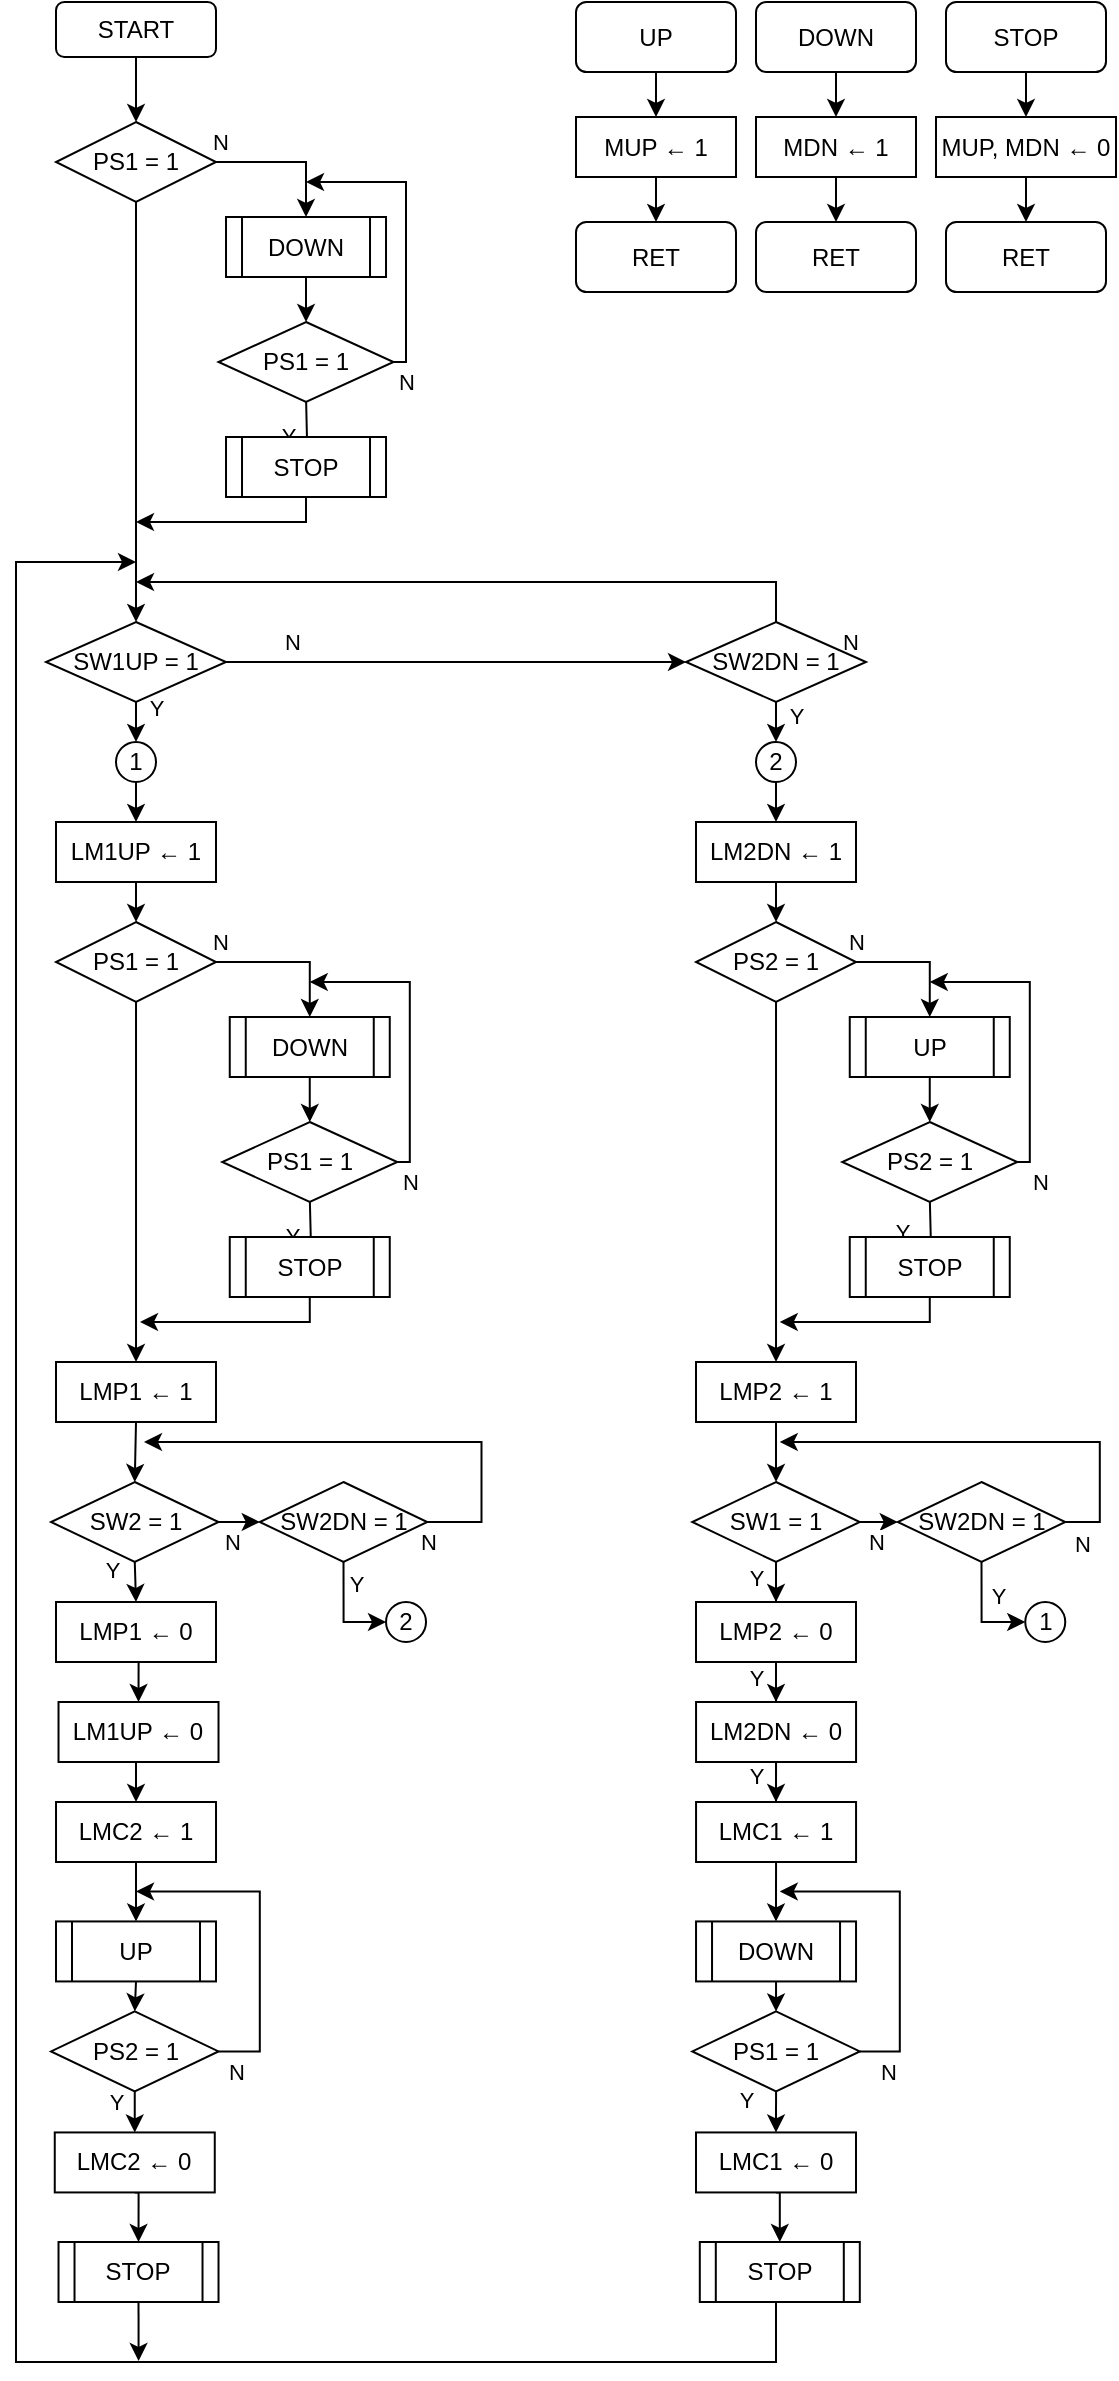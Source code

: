<mxfile version="13.1.5" type="device"><diagram id="C5RBs43oDa-KdzZeNtuy" name="Page-1"><mxGraphModel dx="708" dy="388" grid="1" gridSize="10" guides="1" tooltips="1" connect="1" arrows="1" fold="1" page="1" pageScale="1" pageWidth="827" pageHeight="1169" math="0" shadow="0"><root><mxCell id="WIyWlLk6GJQsqaUBKTNV-0"/><mxCell id="WIyWlLk6GJQsqaUBKTNV-1" parent="WIyWlLk6GJQsqaUBKTNV-0"/><mxCell id="BWvx7jkmww-jNbQ-SsD0-14" style="edgeStyle=orthogonalEdgeStyle;rounded=0;orthogonalLoop=1;jettySize=auto;html=1;exitX=0.5;exitY=1;exitDx=0;exitDy=0;entryX=0.5;entryY=0;entryDx=0;entryDy=0;" edge="1" parent="WIyWlLk6GJQsqaUBKTNV-1" source="OAaXH9meNrpQRbxLzGlv-0" target="BWvx7jkmww-jNbQ-SsD0-3"><mxGeometry relative="1" as="geometry"/></mxCell><mxCell id="OAaXH9meNrpQRbxLzGlv-0" value="START" style="rounded=1;whiteSpace=wrap;html=1;" parent="WIyWlLk6GJQsqaUBKTNV-1" vertex="1"><mxGeometry x="40" y="40" width="80" height="27.5" as="geometry"/></mxCell><mxCell id="OAaXH9meNrpQRbxLzGlv-15" style="edgeStyle=orthogonalEdgeStyle;rounded=0;orthogonalLoop=1;jettySize=auto;html=1;exitX=1;exitY=0.5;exitDx=0;exitDy=0;entryX=0.5;entryY=0;entryDx=0;entryDy=0;" parent="WIyWlLk6GJQsqaUBKTNV-1" source="OAaXH9meNrpQRbxLzGlv-10" target="OAaXH9meNrpQRbxLzGlv-13" edge="1"><mxGeometry relative="1" as="geometry"/></mxCell><mxCell id="OAaXH9meNrpQRbxLzGlv-16" value="N" style="edgeLabel;html=1;align=center;verticalAlign=middle;resizable=0;points=[];" parent="OAaXH9meNrpQRbxLzGlv-15" vertex="1" connectable="0"><mxGeometry x="-0.565" y="-17" relative="1" as="geometry"><mxPoint x="-14.17" y="-27" as="offset"/></mxGeometry></mxCell><mxCell id="BWvx7jkmww-jNbQ-SsD0-80" style="edgeStyle=orthogonalEdgeStyle;rounded=0;orthogonalLoop=1;jettySize=auto;html=1;exitX=0.5;exitY=1;exitDx=0;exitDy=0;" edge="1" parent="WIyWlLk6GJQsqaUBKTNV-1" source="OAaXH9meNrpQRbxLzGlv-10" target="OAaXH9meNrpQRbxLzGlv-55"><mxGeometry relative="1" as="geometry"/></mxCell><mxCell id="OAaXH9meNrpQRbxLzGlv-10" value="PS1 = 1" style="rhombus;whiteSpace=wrap;html=1;" parent="WIyWlLk6GJQsqaUBKTNV-1" vertex="1"><mxGeometry x="40.01" y="500" width="80" height="40" as="geometry"/></mxCell><mxCell id="OAaXH9meNrpQRbxLzGlv-18" style="edgeStyle=orthogonalEdgeStyle;rounded=0;orthogonalLoop=1;jettySize=auto;html=1;exitX=0.5;exitY=1;exitDx=0;exitDy=0;entryX=0.5;entryY=0;entryDx=0;entryDy=0;" parent="WIyWlLk6GJQsqaUBKTNV-1" source="OAaXH9meNrpQRbxLzGlv-13" target="OAaXH9meNrpQRbxLzGlv-17" edge="1"><mxGeometry relative="1" as="geometry"><mxPoint x="166.98" y="597.546" as="targetPoint"/></mxGeometry></mxCell><mxCell id="OAaXH9meNrpQRbxLzGlv-13" value="DOWN" style="shape=process;whiteSpace=wrap;html=1;backgroundOutline=1;" parent="WIyWlLk6GJQsqaUBKTNV-1" vertex="1"><mxGeometry x="126.88" y="547.5" width="80" height="30" as="geometry"/></mxCell><mxCell id="OAaXH9meNrpQRbxLzGlv-21" style="edgeStyle=orthogonalEdgeStyle;rounded=0;orthogonalLoop=1;jettySize=auto;html=1;exitX=0.5;exitY=1;exitDx=0;exitDy=0;" parent="WIyWlLk6GJQsqaUBKTNV-1" target="OAaXH9meNrpQRbxLzGlv-20" edge="1"><mxGeometry relative="1" as="geometry"><mxPoint x="166.88" y="637.5" as="sourcePoint"/></mxGeometry></mxCell><mxCell id="OAaXH9meNrpQRbxLzGlv-105" value="Y" style="edgeLabel;html=1;align=center;verticalAlign=middle;resizable=0;points=[];" parent="OAaXH9meNrpQRbxLzGlv-21" vertex="1" connectable="0"><mxGeometry x="0.676" y="-1" relative="1" as="geometry"><mxPoint x="-8.97" as="offset"/></mxGeometry></mxCell><mxCell id="OAaXH9meNrpQRbxLzGlv-59" style="edgeStyle=orthogonalEdgeStyle;rounded=0;orthogonalLoop=1;jettySize=auto;html=1;exitX=1;exitY=0.5;exitDx=0;exitDy=0;" parent="WIyWlLk6GJQsqaUBKTNV-1" source="OAaXH9meNrpQRbxLzGlv-17" edge="1"><mxGeometry relative="1" as="geometry"><mxPoint x="166.88" y="530" as="targetPoint"/><Array as="points"><mxPoint x="216.88" y="620"/><mxPoint x="216.88" y="530"/></Array></mxGeometry></mxCell><mxCell id="OAaXH9meNrpQRbxLzGlv-106" value="N" style="edgeLabel;html=1;align=center;verticalAlign=middle;resizable=0;points=[];" parent="OAaXH9meNrpQRbxLzGlv-59" vertex="1" connectable="0"><mxGeometry x="-0.691" y="1" relative="1" as="geometry"><mxPoint x="1" y="26.26" as="offset"/></mxGeometry></mxCell><mxCell id="OAaXH9meNrpQRbxLzGlv-17" value="PS1 = 1" style="rhombus;whiteSpace=wrap;html=1;" parent="WIyWlLk6GJQsqaUBKTNV-1" vertex="1"><mxGeometry x="123.13" y="600" width="87.5" height="40" as="geometry"/></mxCell><mxCell id="OAaXH9meNrpQRbxLzGlv-25" style="edgeStyle=orthogonalEdgeStyle;rounded=0;orthogonalLoop=1;jettySize=auto;html=1;exitX=0.5;exitY=1;exitDx=0;exitDy=0;" parent="WIyWlLk6GJQsqaUBKTNV-1" source="OAaXH9meNrpQRbxLzGlv-20" edge="1"><mxGeometry relative="1" as="geometry"><mxPoint x="82" y="700" as="targetPoint"/><Array as="points"><mxPoint x="166.88" y="700"/></Array></mxGeometry></mxCell><mxCell id="OAaXH9meNrpQRbxLzGlv-20" value="STOP" style="shape=process;whiteSpace=wrap;html=1;backgroundOutline=1;" parent="WIyWlLk6GJQsqaUBKTNV-1" vertex="1"><mxGeometry x="126.88" y="657.5" width="80" height="30" as="geometry"/></mxCell><mxCell id="OAaXH9meNrpQRbxLzGlv-28" style="edgeStyle=orthogonalEdgeStyle;rounded=0;orthogonalLoop=1;jettySize=auto;html=1;exitX=0.5;exitY=1;exitDx=0;exitDy=0;entryX=0.5;entryY=0;entryDx=0;entryDy=0;" parent="WIyWlLk6GJQsqaUBKTNV-1" source="OAaXH9meNrpQRbxLzGlv-22" target="OAaXH9meNrpQRbxLzGlv-27" edge="1"><mxGeometry relative="1" as="geometry"/></mxCell><mxCell id="OAaXH9meNrpQRbxLzGlv-22" value="UP" style="shape=process;whiteSpace=wrap;html=1;backgroundOutline=1;" parent="WIyWlLk6GJQsqaUBKTNV-1" vertex="1"><mxGeometry x="40" y="999.72" width="80" height="30" as="geometry"/></mxCell><mxCell id="OAaXH9meNrpQRbxLzGlv-29" style="edgeStyle=orthogonalEdgeStyle;rounded=0;orthogonalLoop=1;jettySize=auto;html=1;exitX=1;exitY=0.5;exitDx=0;exitDy=0;" parent="WIyWlLk6GJQsqaUBKTNV-1" source="OAaXH9meNrpQRbxLzGlv-27" edge="1"><mxGeometry relative="1" as="geometry"><mxPoint x="80" y="984.72" as="targetPoint"/><Array as="points"><mxPoint x="141.88" y="1064.72"/><mxPoint x="141.88" y="984.72"/></Array></mxGeometry></mxCell><mxCell id="OAaXH9meNrpQRbxLzGlv-114" value="N" style="edgeLabel;html=1;align=center;verticalAlign=middle;resizable=0;points=[];" parent="OAaXH9meNrpQRbxLzGlv-29" vertex="1" connectable="0"><mxGeometry x="-0.843" y="1" relative="1" as="geometry"><mxPoint x="-4.21" y="11.5" as="offset"/></mxGeometry></mxCell><mxCell id="OAaXH9meNrpQRbxLzGlv-63" style="edgeStyle=orthogonalEdgeStyle;rounded=0;orthogonalLoop=1;jettySize=auto;html=1;exitX=0.5;exitY=1;exitDx=0;exitDy=0;entryX=0.5;entryY=0;entryDx=0;entryDy=0;" parent="WIyWlLk6GJQsqaUBKTNV-1" source="OAaXH9meNrpQRbxLzGlv-27" target="OAaXH9meNrpQRbxLzGlv-62" edge="1"><mxGeometry relative="1" as="geometry"/></mxCell><mxCell id="OAaXH9meNrpQRbxLzGlv-113" value="Y" style="edgeLabel;html=1;align=center;verticalAlign=middle;resizable=0;points=[];" parent="OAaXH9meNrpQRbxLzGlv-63" vertex="1" connectable="0"><mxGeometry x="-0.522" relative="1" as="geometry"><mxPoint x="-10" as="offset"/></mxGeometry></mxCell><mxCell id="OAaXH9meNrpQRbxLzGlv-27" value="PS2 = 1" style="rhombus;whiteSpace=wrap;html=1;" parent="WIyWlLk6GJQsqaUBKTNV-1" vertex="1"><mxGeometry x="37.51" y="1044.72" width="83.75" height="40" as="geometry"/></mxCell><mxCell id="OAaXH9meNrpQRbxLzGlv-52" style="edgeStyle=orthogonalEdgeStyle;rounded=0;orthogonalLoop=1;jettySize=auto;html=1;exitX=0.5;exitY=1;exitDx=0;exitDy=0;entryX=0.5;entryY=0;entryDx=0;entryDy=0;" parent="WIyWlLk6GJQsqaUBKTNV-1" source="OAaXH9meNrpQRbxLzGlv-30" target="OAaXH9meNrpQRbxLzGlv-10" edge="1"><mxGeometry relative="1" as="geometry"/></mxCell><mxCell id="OAaXH9meNrpQRbxLzGlv-30" value="LM1UP ← 1" style="rounded=0;whiteSpace=wrap;html=1;" parent="WIyWlLk6GJQsqaUBKTNV-1" vertex="1"><mxGeometry x="40.0" y="450" width="80" height="30" as="geometry"/></mxCell><mxCell id="OAaXH9meNrpQRbxLzGlv-36" style="edgeStyle=orthogonalEdgeStyle;rounded=0;orthogonalLoop=1;jettySize=auto;html=1;exitX=0.5;exitY=1;exitDx=0;exitDy=0;entryX=0.5;entryY=0;entryDx=0;entryDy=0;" parent="WIyWlLk6GJQsqaUBKTNV-1" source="OAaXH9meNrpQRbxLzGlv-33" target="OAaXH9meNrpQRbxLzGlv-35" edge="1"><mxGeometry relative="1" as="geometry"/></mxCell><mxCell id="OAaXH9meNrpQRbxLzGlv-33" value="UP" style="rounded=1;whiteSpace=wrap;html=1;" parent="WIyWlLk6GJQsqaUBKTNV-1" vertex="1"><mxGeometry x="300" y="40" width="80" height="35" as="geometry"/></mxCell><mxCell id="OAaXH9meNrpQRbxLzGlv-34" value="RET" style="rounded=1;whiteSpace=wrap;html=1;" parent="WIyWlLk6GJQsqaUBKTNV-1" vertex="1"><mxGeometry x="300" y="150" width="80" height="35" as="geometry"/></mxCell><mxCell id="BWvx7jkmww-jNbQ-SsD0-0" style="edgeStyle=orthogonalEdgeStyle;rounded=0;orthogonalLoop=1;jettySize=auto;html=1;exitX=0.5;exitY=1;exitDx=0;exitDy=0;entryX=0.5;entryY=0;entryDx=0;entryDy=0;" edge="1" parent="WIyWlLk6GJQsqaUBKTNV-1" source="OAaXH9meNrpQRbxLzGlv-35" target="OAaXH9meNrpQRbxLzGlv-34"><mxGeometry relative="1" as="geometry"/></mxCell><mxCell id="OAaXH9meNrpQRbxLzGlv-35" value="MUP ← 1" style="rounded=0;whiteSpace=wrap;html=1;" parent="WIyWlLk6GJQsqaUBKTNV-1" vertex="1"><mxGeometry x="300" y="97.5" width="80" height="30" as="geometry"/></mxCell><mxCell id="OAaXH9meNrpQRbxLzGlv-38" style="edgeStyle=orthogonalEdgeStyle;rounded=0;orthogonalLoop=1;jettySize=auto;html=1;exitX=0.5;exitY=1;exitDx=0;exitDy=0;entryX=0.5;entryY=0;entryDx=0;entryDy=0;" parent="WIyWlLk6GJQsqaUBKTNV-1" source="OAaXH9meNrpQRbxLzGlv-39" target="OAaXH9meNrpQRbxLzGlv-42" edge="1"><mxGeometry relative="1" as="geometry"/></mxCell><mxCell id="OAaXH9meNrpQRbxLzGlv-39" value="DOWN" style="rounded=1;whiteSpace=wrap;html=1;" parent="WIyWlLk6GJQsqaUBKTNV-1" vertex="1"><mxGeometry x="390" y="40" width="80" height="35" as="geometry"/></mxCell><mxCell id="OAaXH9meNrpQRbxLzGlv-40" value="RET" style="rounded=1;whiteSpace=wrap;html=1;" parent="WIyWlLk6GJQsqaUBKTNV-1" vertex="1"><mxGeometry x="390" y="150" width="80" height="35" as="geometry"/></mxCell><mxCell id="OAaXH9meNrpQRbxLzGlv-41" style="edgeStyle=orthogonalEdgeStyle;rounded=0;orthogonalLoop=1;jettySize=auto;html=1;exitX=0.5;exitY=1;exitDx=0;exitDy=0;" parent="WIyWlLk6GJQsqaUBKTNV-1" source="OAaXH9meNrpQRbxLzGlv-42" target="OAaXH9meNrpQRbxLzGlv-40" edge="1"><mxGeometry relative="1" as="geometry"><mxPoint x="430.241" y="147.5" as="targetPoint"/></mxGeometry></mxCell><mxCell id="OAaXH9meNrpQRbxLzGlv-42" value="MDN ← 1" style="rounded=0;whiteSpace=wrap;html=1;" parent="WIyWlLk6GJQsqaUBKTNV-1" vertex="1"><mxGeometry x="390" y="97.5" width="80" height="30" as="geometry"/></mxCell><mxCell id="OAaXH9meNrpQRbxLzGlv-43" style="edgeStyle=orthogonalEdgeStyle;rounded=0;orthogonalLoop=1;jettySize=auto;html=1;exitX=0.5;exitY=1;exitDx=0;exitDy=0;entryX=0.5;entryY=0;entryDx=0;entryDy=0;" parent="WIyWlLk6GJQsqaUBKTNV-1" source="OAaXH9meNrpQRbxLzGlv-44" target="OAaXH9meNrpQRbxLzGlv-47" edge="1"><mxGeometry relative="1" as="geometry"/></mxCell><mxCell id="OAaXH9meNrpQRbxLzGlv-44" value="STOP" style="rounded=1;whiteSpace=wrap;html=1;" parent="WIyWlLk6GJQsqaUBKTNV-1" vertex="1"><mxGeometry x="485" y="40" width="80" height="35" as="geometry"/></mxCell><mxCell id="OAaXH9meNrpQRbxLzGlv-45" value="RET" style="rounded=1;whiteSpace=wrap;html=1;" parent="WIyWlLk6GJQsqaUBKTNV-1" vertex="1"><mxGeometry x="485" y="150" width="80" height="35" as="geometry"/></mxCell><mxCell id="OAaXH9meNrpQRbxLzGlv-46" style="edgeStyle=orthogonalEdgeStyle;rounded=0;orthogonalLoop=1;jettySize=auto;html=1;exitX=0.5;exitY=1;exitDx=0;exitDy=0;" parent="WIyWlLk6GJQsqaUBKTNV-1" source="OAaXH9meNrpQRbxLzGlv-47" target="OAaXH9meNrpQRbxLzGlv-45" edge="1"><mxGeometry relative="1" as="geometry"><mxPoint x="525.241" y="147.5" as="targetPoint"/></mxGeometry></mxCell><mxCell id="OAaXH9meNrpQRbxLzGlv-47" value="MUP, MDN ← 0" style="rounded=0;whiteSpace=wrap;html=1;" parent="WIyWlLk6GJQsqaUBKTNV-1" vertex="1"><mxGeometry x="480" y="97.5" width="90" height="30" as="geometry"/></mxCell><mxCell id="OAaXH9meNrpQRbxLzGlv-97" style="edgeStyle=orthogonalEdgeStyle;rounded=0;orthogonalLoop=1;jettySize=auto;html=1;exitX=1;exitY=0.5;exitDx=0;exitDy=0;entryX=0;entryY=0.5;entryDx=0;entryDy=0;" parent="WIyWlLk6GJQsqaUBKTNV-1" source="OAaXH9meNrpQRbxLzGlv-51" target="OAaXH9meNrpQRbxLzGlv-87" edge="1"><mxGeometry relative="1" as="geometry"/></mxCell><mxCell id="OAaXH9meNrpQRbxLzGlv-108" value="N" style="edgeLabel;html=1;align=center;verticalAlign=middle;resizable=0;points=[];" parent="OAaXH9meNrpQRbxLzGlv-97" vertex="1" connectable="0"><mxGeometry x="-0.426" y="1" relative="1" as="geometry"><mxPoint x="-33.57" y="-9" as="offset"/></mxGeometry></mxCell><mxCell id="BWvx7jkmww-jNbQ-SsD0-45" style="edgeStyle=orthogonalEdgeStyle;rounded=0;orthogonalLoop=1;jettySize=auto;html=1;exitX=0.5;exitY=1;exitDx=0;exitDy=0;entryX=0.5;entryY=0;entryDx=0;entryDy=0;" edge="1" parent="WIyWlLk6GJQsqaUBKTNV-1" source="OAaXH9meNrpQRbxLzGlv-51" target="BWvx7jkmww-jNbQ-SsD0-42"><mxGeometry relative="1" as="geometry"/></mxCell><mxCell id="BWvx7jkmww-jNbQ-SsD0-57" value="Y" style="edgeLabel;html=1;align=center;verticalAlign=middle;resizable=0;points=[];" vertex="1" connectable="0" parent="BWvx7jkmww-jNbQ-SsD0-45"><mxGeometry x="-0.705" y="-1" relative="1" as="geometry"><mxPoint x="11" as="offset"/></mxGeometry></mxCell><mxCell id="OAaXH9meNrpQRbxLzGlv-51" value="SW1UP = 1" style="rhombus;whiteSpace=wrap;html=1;" parent="WIyWlLk6GJQsqaUBKTNV-1" vertex="1"><mxGeometry x="35" y="350" width="90" height="40" as="geometry"/></mxCell><mxCell id="BWvx7jkmww-jNbQ-SsD0-26" style="edgeStyle=orthogonalEdgeStyle;rounded=0;orthogonalLoop=1;jettySize=auto;html=1;exitX=0.5;exitY=1;exitDx=0;exitDy=0;entryX=0.5;entryY=0;entryDx=0;entryDy=0;" edge="1" parent="WIyWlLk6GJQsqaUBKTNV-1" source="OAaXH9meNrpQRbxLzGlv-55" target="BWvx7jkmww-jNbQ-SsD0-15"><mxGeometry relative="1" as="geometry"/></mxCell><mxCell id="OAaXH9meNrpQRbxLzGlv-55" value="LMP1 ← 1" style="rounded=0;whiteSpace=wrap;html=1;" parent="WIyWlLk6GJQsqaUBKTNV-1" vertex="1"><mxGeometry x="40.0" y="720" width="80" height="30" as="geometry"/></mxCell><mxCell id="BWvx7jkmww-jNbQ-SsD0-74" style="edgeStyle=orthogonalEdgeStyle;rounded=0;orthogonalLoop=1;jettySize=auto;html=1;exitX=0.5;exitY=1;exitDx=0;exitDy=0;entryX=0.5;entryY=0;entryDx=0;entryDy=0;" edge="1" parent="WIyWlLk6GJQsqaUBKTNV-1" source="OAaXH9meNrpQRbxLzGlv-62" target="OAaXH9meNrpQRbxLzGlv-66"><mxGeometry relative="1" as="geometry"/></mxCell><mxCell id="OAaXH9meNrpQRbxLzGlv-62" value="LMC2 ← 0" style="rounded=0;whiteSpace=wrap;html=1;" parent="WIyWlLk6GJQsqaUBKTNV-1" vertex="1"><mxGeometry x="39.38" y="1105.22" width="80" height="30" as="geometry"/></mxCell><mxCell id="BWvx7jkmww-jNbQ-SsD0-58" style="edgeStyle=orthogonalEdgeStyle;rounded=0;orthogonalLoop=1;jettySize=auto;html=1;exitX=0.5;exitY=1;exitDx=0;exitDy=0;" edge="1" parent="WIyWlLk6GJQsqaUBKTNV-1" source="OAaXH9meNrpQRbxLzGlv-66"><mxGeometry relative="1" as="geometry"><mxPoint x="81.297" y="1219.5" as="targetPoint"/></mxGeometry></mxCell><mxCell id="OAaXH9meNrpQRbxLzGlv-66" value="STOP" style="shape=process;whiteSpace=wrap;html=1;backgroundOutline=1;" parent="WIyWlLk6GJQsqaUBKTNV-1" vertex="1"><mxGeometry x="41.26" y="1160" width="80" height="30" as="geometry"/></mxCell><mxCell id="OAaXH9meNrpQRbxLzGlv-69" style="edgeStyle=orthogonalEdgeStyle;rounded=0;orthogonalLoop=1;jettySize=auto;html=1;exitX=1;exitY=0.5;exitDx=0;exitDy=0;entryX=0.5;entryY=0;entryDx=0;entryDy=0;" parent="WIyWlLk6GJQsqaUBKTNV-1" source="OAaXH9meNrpQRbxLzGlv-72" target="OAaXH9meNrpQRbxLzGlv-74" edge="1"><mxGeometry relative="1" as="geometry"/></mxCell><mxCell id="OAaXH9meNrpQRbxLzGlv-70" value="N" style="edgeLabel;html=1;align=center;verticalAlign=middle;resizable=0;points=[];" parent="OAaXH9meNrpQRbxLzGlv-69" vertex="1" connectable="0"><mxGeometry x="-0.565" y="-17" relative="1" as="geometry"><mxPoint x="-14.17" y="-27" as="offset"/></mxGeometry></mxCell><mxCell id="BWvx7jkmww-jNbQ-SsD0-79" style="edgeStyle=orthogonalEdgeStyle;rounded=0;orthogonalLoop=1;jettySize=auto;html=1;exitX=0.5;exitY=1;exitDx=0;exitDy=0;" edge="1" parent="WIyWlLk6GJQsqaUBKTNV-1" source="OAaXH9meNrpQRbxLzGlv-72" target="OAaXH9meNrpQRbxLzGlv-91"><mxGeometry relative="1" as="geometry"/></mxCell><mxCell id="OAaXH9meNrpQRbxLzGlv-72" value="PS2 = 1" style="rhombus;whiteSpace=wrap;html=1;" parent="WIyWlLk6GJQsqaUBKTNV-1" vertex="1"><mxGeometry x="360.01" y="500" width="80" height="40" as="geometry"/></mxCell><mxCell id="OAaXH9meNrpQRbxLzGlv-73" style="edgeStyle=orthogonalEdgeStyle;rounded=0;orthogonalLoop=1;jettySize=auto;html=1;exitX=0.5;exitY=1;exitDx=0;exitDy=0;entryX=0.5;entryY=0;entryDx=0;entryDy=0;" parent="WIyWlLk6GJQsqaUBKTNV-1" source="OAaXH9meNrpQRbxLzGlv-74" target="OAaXH9meNrpQRbxLzGlv-77" edge="1"><mxGeometry relative="1" as="geometry"><mxPoint x="476.98" y="597.546" as="targetPoint"/></mxGeometry></mxCell><mxCell id="OAaXH9meNrpQRbxLzGlv-74" value="UP" style="shape=process;whiteSpace=wrap;html=1;backgroundOutline=1;" parent="WIyWlLk6GJQsqaUBKTNV-1" vertex="1"><mxGeometry x="436.88" y="547.5" width="80" height="30" as="geometry"/></mxCell><mxCell id="OAaXH9meNrpQRbxLzGlv-75" style="edgeStyle=orthogonalEdgeStyle;rounded=0;orthogonalLoop=1;jettySize=auto;html=1;exitX=0.5;exitY=1;exitDx=0;exitDy=0;" parent="WIyWlLk6GJQsqaUBKTNV-1" target="OAaXH9meNrpQRbxLzGlv-79" edge="1"><mxGeometry relative="1" as="geometry"><mxPoint x="476.88" y="637.5" as="sourcePoint"/></mxGeometry></mxCell><mxCell id="OAaXH9meNrpQRbxLzGlv-111" value="Y" style="edgeLabel;html=1;align=center;verticalAlign=middle;resizable=0;points=[];" parent="OAaXH9meNrpQRbxLzGlv-75" vertex="1" connectable="0"><mxGeometry x="0.561" relative="1" as="geometry"><mxPoint x="-15" as="offset"/></mxGeometry></mxCell><mxCell id="OAaXH9meNrpQRbxLzGlv-76" style="edgeStyle=orthogonalEdgeStyle;rounded=0;orthogonalLoop=1;jettySize=auto;html=1;exitX=1;exitY=0.5;exitDx=0;exitDy=0;" parent="WIyWlLk6GJQsqaUBKTNV-1" source="OAaXH9meNrpQRbxLzGlv-77" edge="1"><mxGeometry relative="1" as="geometry"><mxPoint x="476.88" y="530" as="targetPoint"/><Array as="points"><mxPoint x="526.88" y="620"/><mxPoint x="526.88" y="530"/></Array></mxGeometry></mxCell><mxCell id="OAaXH9meNrpQRbxLzGlv-112" value="N" style="edgeLabel;html=1;align=center;verticalAlign=middle;resizable=0;points=[];" parent="OAaXH9meNrpQRbxLzGlv-76" vertex="1" connectable="0"><mxGeometry x="-0.805" y="-1" relative="1" as="geometry"><mxPoint x="4" y="17.92" as="offset"/></mxGeometry></mxCell><mxCell id="OAaXH9meNrpQRbxLzGlv-77" value="PS2 = 1" style="rhombus;whiteSpace=wrap;html=1;" parent="WIyWlLk6GJQsqaUBKTNV-1" vertex="1"><mxGeometry x="433.13" y="600" width="87.5" height="40" as="geometry"/></mxCell><mxCell id="OAaXH9meNrpQRbxLzGlv-78" style="edgeStyle=orthogonalEdgeStyle;rounded=0;orthogonalLoop=1;jettySize=auto;html=1;exitX=0.5;exitY=1;exitDx=0;exitDy=0;" parent="WIyWlLk6GJQsqaUBKTNV-1" source="OAaXH9meNrpQRbxLzGlv-79" edge="1"><mxGeometry relative="1" as="geometry"><mxPoint x="401.88" y="700" as="targetPoint"/><Array as="points"><mxPoint x="476.88" y="700"/></Array></mxGeometry></mxCell><mxCell id="OAaXH9meNrpQRbxLzGlv-79" value="STOP" style="shape=process;whiteSpace=wrap;html=1;backgroundOutline=1;" parent="WIyWlLk6GJQsqaUBKTNV-1" vertex="1"><mxGeometry x="436.88" y="657.5" width="80" height="30" as="geometry"/></mxCell><mxCell id="OAaXH9meNrpQRbxLzGlv-80" style="edgeStyle=orthogonalEdgeStyle;rounded=0;orthogonalLoop=1;jettySize=auto;html=1;exitX=0.5;exitY=1;exitDx=0;exitDy=0;entryX=0.5;entryY=0;entryDx=0;entryDy=0;" parent="WIyWlLk6GJQsqaUBKTNV-1" source="OAaXH9meNrpQRbxLzGlv-81" target="OAaXH9meNrpQRbxLzGlv-84" edge="1"><mxGeometry relative="1" as="geometry"/></mxCell><mxCell id="OAaXH9meNrpQRbxLzGlv-81" value="DOWN" style="shape=process;whiteSpace=wrap;html=1;backgroundOutline=1;" parent="WIyWlLk6GJQsqaUBKTNV-1" vertex="1"><mxGeometry x="360.02" y="999.72" width="80" height="30" as="geometry"/></mxCell><mxCell id="OAaXH9meNrpQRbxLzGlv-82" style="edgeStyle=orthogonalEdgeStyle;rounded=0;orthogonalLoop=1;jettySize=auto;html=1;exitX=1;exitY=0.5;exitDx=0;exitDy=0;" parent="WIyWlLk6GJQsqaUBKTNV-1" source="OAaXH9meNrpQRbxLzGlv-84" edge="1"><mxGeometry relative="1" as="geometry"><mxPoint x="401.88" y="984.72" as="targetPoint"/><Array as="points"><mxPoint x="461.88" y="1064.72"/><mxPoint x="461.88" y="984.72"/></Array></mxGeometry></mxCell><mxCell id="OAaXH9meNrpQRbxLzGlv-116" value="N" style="edgeLabel;html=1;align=center;verticalAlign=middle;resizable=0;points=[];" parent="OAaXH9meNrpQRbxLzGlv-82" vertex="1" connectable="0"><mxGeometry x="-0.788" relative="1" as="geometry"><mxPoint x="-3.55" y="10.5" as="offset"/></mxGeometry></mxCell><mxCell id="OAaXH9meNrpQRbxLzGlv-83" style="edgeStyle=orthogonalEdgeStyle;rounded=0;orthogonalLoop=1;jettySize=auto;html=1;exitX=0.5;exitY=1;exitDx=0;exitDy=0;entryX=0.5;entryY=0;entryDx=0;entryDy=0;" parent="WIyWlLk6GJQsqaUBKTNV-1" source="OAaXH9meNrpQRbxLzGlv-84" target="OAaXH9meNrpQRbxLzGlv-93" edge="1"><mxGeometry relative="1" as="geometry"/></mxCell><mxCell id="OAaXH9meNrpQRbxLzGlv-115" value="Y" style="edgeLabel;html=1;align=center;verticalAlign=middle;resizable=0;points=[];" parent="OAaXH9meNrpQRbxLzGlv-83" vertex="1" connectable="0"><mxGeometry x="-0.561" y="-1" relative="1" as="geometry"><mxPoint x="-14" as="offset"/></mxGeometry></mxCell><mxCell id="OAaXH9meNrpQRbxLzGlv-84" value="PS1 = 1" style="rhombus;whiteSpace=wrap;html=1;" parent="WIyWlLk6GJQsqaUBKTNV-1" vertex="1"><mxGeometry x="358.15" y="1044.72" width="83.75" height="40" as="geometry"/></mxCell><mxCell id="OAaXH9meNrpQRbxLzGlv-85" style="edgeStyle=orthogonalEdgeStyle;rounded=0;orthogonalLoop=1;jettySize=auto;html=1;exitX=0.5;exitY=1;exitDx=0;exitDy=0;entryX=0.5;entryY=0;entryDx=0;entryDy=0;" parent="WIyWlLk6GJQsqaUBKTNV-1" source="OAaXH9meNrpQRbxLzGlv-86" target="OAaXH9meNrpQRbxLzGlv-72" edge="1"><mxGeometry relative="1" as="geometry"/></mxCell><mxCell id="OAaXH9meNrpQRbxLzGlv-86" value="LM2DN ← 1" style="rounded=0;whiteSpace=wrap;html=1;" parent="WIyWlLk6GJQsqaUBKTNV-1" vertex="1"><mxGeometry x="360" y="450" width="80" height="30" as="geometry"/></mxCell><mxCell id="OAaXH9meNrpQRbxLzGlv-98" style="edgeStyle=orthogonalEdgeStyle;rounded=0;orthogonalLoop=1;jettySize=auto;html=1;exitX=1;exitY=0.5;exitDx=0;exitDy=0;" parent="WIyWlLk6GJQsqaUBKTNV-1" source="OAaXH9meNrpQRbxLzGlv-87" edge="1"><mxGeometry relative="1" as="geometry"><mxPoint x="80" y="330" as="targetPoint"/><Array as="points"><mxPoint x="400" y="370"/><mxPoint x="400" y="330"/></Array></mxGeometry></mxCell><mxCell id="OAaXH9meNrpQRbxLzGlv-110" value="N" style="edgeLabel;html=1;align=center;verticalAlign=middle;resizable=0;points=[];" parent="OAaXH9meNrpQRbxLzGlv-98" vertex="1" connectable="0"><mxGeometry x="-0.957" relative="1" as="geometry"><mxPoint y="-10" as="offset"/></mxGeometry></mxCell><mxCell id="BWvx7jkmww-jNbQ-SsD0-49" style="edgeStyle=orthogonalEdgeStyle;rounded=0;orthogonalLoop=1;jettySize=auto;html=1;exitX=0.5;exitY=1;exitDx=0;exitDy=0;entryX=0.5;entryY=0;entryDx=0;entryDy=0;" edge="1" parent="WIyWlLk6GJQsqaUBKTNV-1" source="OAaXH9meNrpQRbxLzGlv-87" target="BWvx7jkmww-jNbQ-SsD0-48"><mxGeometry relative="1" as="geometry"/></mxCell><mxCell id="BWvx7jkmww-jNbQ-SsD0-56" value="Y" style="edgeLabel;html=1;align=center;verticalAlign=middle;resizable=0;points=[];" vertex="1" connectable="0" parent="BWvx7jkmww-jNbQ-SsD0-49"><mxGeometry x="-0.371" relative="1" as="geometry"><mxPoint x="9.99" as="offset"/></mxGeometry></mxCell><mxCell id="OAaXH9meNrpQRbxLzGlv-87" value="SW2DN = 1" style="rhombus;whiteSpace=wrap;html=1;" parent="WIyWlLk6GJQsqaUBKTNV-1" vertex="1"><mxGeometry x="355.01" y="350" width="90" height="40" as="geometry"/></mxCell><mxCell id="BWvx7jkmww-jNbQ-SsD0-37" style="edgeStyle=orthogonalEdgeStyle;rounded=0;orthogonalLoop=1;jettySize=auto;html=1;exitX=0.5;exitY=1;exitDx=0;exitDy=0;entryX=0.5;entryY=0;entryDx=0;entryDy=0;" edge="1" parent="WIyWlLk6GJQsqaUBKTNV-1" source="OAaXH9meNrpQRbxLzGlv-91" target="BWvx7jkmww-jNbQ-SsD0-17"><mxGeometry relative="1" as="geometry"/></mxCell><mxCell id="OAaXH9meNrpQRbxLzGlv-91" value="LMP2 ← 1" style="rounded=0;whiteSpace=wrap;html=1;" parent="WIyWlLk6GJQsqaUBKTNV-1" vertex="1"><mxGeometry x="360" y="720" width="80" height="30" as="geometry"/></mxCell><mxCell id="BWvx7jkmww-jNbQ-SsD0-75" style="edgeStyle=orthogonalEdgeStyle;rounded=0;orthogonalLoop=1;jettySize=auto;html=1;exitX=0.5;exitY=1;exitDx=0;exitDy=0;entryX=0.5;entryY=0;entryDx=0;entryDy=0;" edge="1" parent="WIyWlLk6GJQsqaUBKTNV-1" source="OAaXH9meNrpQRbxLzGlv-93" target="OAaXH9meNrpQRbxLzGlv-96"><mxGeometry relative="1" as="geometry"/></mxCell><mxCell id="OAaXH9meNrpQRbxLzGlv-93" value="LMC1 ← 0" style="rounded=0;whiteSpace=wrap;html=1;" parent="WIyWlLk6GJQsqaUBKTNV-1" vertex="1"><mxGeometry x="360" y="1105.22" width="80" height="30" as="geometry"/></mxCell><mxCell id="OAaXH9meNrpQRbxLzGlv-102" style="edgeStyle=orthogonalEdgeStyle;rounded=0;orthogonalLoop=1;jettySize=auto;html=1;exitX=0.5;exitY=1;exitDx=0;exitDy=0;" parent="WIyWlLk6GJQsqaUBKTNV-1" source="OAaXH9meNrpQRbxLzGlv-96" edge="1"><mxGeometry relative="1" as="geometry"><mxPoint x="80" y="320" as="targetPoint"/><Array as="points"><mxPoint x="400" y="1190"/><mxPoint x="400" y="1220"/><mxPoint x="20" y="1220"/><mxPoint x="20" y="320"/></Array></mxGeometry></mxCell><mxCell id="OAaXH9meNrpQRbxLzGlv-96" value="STOP" style="shape=process;whiteSpace=wrap;html=1;backgroundOutline=1;" parent="WIyWlLk6GJQsqaUBKTNV-1" vertex="1"><mxGeometry x="361.9" y="1160" width="80" height="30" as="geometry"/></mxCell><mxCell id="BWvx7jkmww-jNbQ-SsD0-1" style="edgeStyle=orthogonalEdgeStyle;rounded=0;orthogonalLoop=1;jettySize=auto;html=1;exitX=1;exitY=0.5;exitDx=0;exitDy=0;entryX=0.5;entryY=0;entryDx=0;entryDy=0;" edge="1" parent="WIyWlLk6GJQsqaUBKTNV-1" source="BWvx7jkmww-jNbQ-SsD0-3" target="BWvx7jkmww-jNbQ-SsD0-5"><mxGeometry relative="1" as="geometry"/></mxCell><mxCell id="BWvx7jkmww-jNbQ-SsD0-2" value="N" style="edgeLabel;html=1;align=center;verticalAlign=middle;resizable=0;points=[];" vertex="1" connectable="0" parent="BWvx7jkmww-jNbQ-SsD0-1"><mxGeometry x="-0.565" y="-17" relative="1" as="geometry"><mxPoint x="-14.17" y="-27" as="offset"/></mxGeometry></mxCell><mxCell id="BWvx7jkmww-jNbQ-SsD0-13" style="edgeStyle=orthogonalEdgeStyle;rounded=0;orthogonalLoop=1;jettySize=auto;html=1;exitX=0.5;exitY=1;exitDx=0;exitDy=0;entryX=0.5;entryY=0;entryDx=0;entryDy=0;" edge="1" parent="WIyWlLk6GJQsqaUBKTNV-1" source="BWvx7jkmww-jNbQ-SsD0-3" target="OAaXH9meNrpQRbxLzGlv-51"><mxGeometry relative="1" as="geometry"/></mxCell><mxCell id="BWvx7jkmww-jNbQ-SsD0-3" value="PS1 = 1" style="rhombus;whiteSpace=wrap;html=1;" vertex="1" parent="WIyWlLk6GJQsqaUBKTNV-1"><mxGeometry x="40" y="100" width="80" height="40" as="geometry"/></mxCell><mxCell id="BWvx7jkmww-jNbQ-SsD0-4" style="edgeStyle=orthogonalEdgeStyle;rounded=0;orthogonalLoop=1;jettySize=auto;html=1;exitX=0.5;exitY=1;exitDx=0;exitDy=0;entryX=0.5;entryY=0;entryDx=0;entryDy=0;" edge="1" parent="WIyWlLk6GJQsqaUBKTNV-1" source="BWvx7jkmww-jNbQ-SsD0-5" target="BWvx7jkmww-jNbQ-SsD0-10"><mxGeometry relative="1" as="geometry"><mxPoint x="165.11" y="197.546" as="targetPoint"/></mxGeometry></mxCell><mxCell id="BWvx7jkmww-jNbQ-SsD0-5" value="DOWN" style="shape=process;whiteSpace=wrap;html=1;backgroundOutline=1;" vertex="1" parent="WIyWlLk6GJQsqaUBKTNV-1"><mxGeometry x="125.01" y="147.5" width="80" height="30" as="geometry"/></mxCell><mxCell id="BWvx7jkmww-jNbQ-SsD0-6" style="edgeStyle=orthogonalEdgeStyle;rounded=0;orthogonalLoop=1;jettySize=auto;html=1;exitX=0.5;exitY=1;exitDx=0;exitDy=0;" edge="1" parent="WIyWlLk6GJQsqaUBKTNV-1" target="BWvx7jkmww-jNbQ-SsD0-12"><mxGeometry relative="1" as="geometry"><mxPoint x="165.01" y="237.5" as="sourcePoint"/></mxGeometry></mxCell><mxCell id="BWvx7jkmww-jNbQ-SsD0-7" value="Y" style="edgeLabel;html=1;align=center;verticalAlign=middle;resizable=0;points=[];" vertex="1" connectable="0" parent="BWvx7jkmww-jNbQ-SsD0-6"><mxGeometry x="0.676" y="-1" relative="1" as="geometry"><mxPoint x="-8.97" as="offset"/></mxGeometry></mxCell><mxCell id="BWvx7jkmww-jNbQ-SsD0-8" style="edgeStyle=orthogonalEdgeStyle;rounded=0;orthogonalLoop=1;jettySize=auto;html=1;exitX=1;exitY=0.5;exitDx=0;exitDy=0;" edge="1" parent="WIyWlLk6GJQsqaUBKTNV-1" source="BWvx7jkmww-jNbQ-SsD0-10"><mxGeometry relative="1" as="geometry"><mxPoint x="165.01" y="130" as="targetPoint"/><Array as="points"><mxPoint x="215.01" y="220"/><mxPoint x="215.01" y="130"/></Array></mxGeometry></mxCell><mxCell id="BWvx7jkmww-jNbQ-SsD0-9" value="N" style="edgeLabel;html=1;align=center;verticalAlign=middle;resizable=0;points=[];" vertex="1" connectable="0" parent="BWvx7jkmww-jNbQ-SsD0-8"><mxGeometry x="-0.691" y="1" relative="1" as="geometry"><mxPoint x="1" y="26.26" as="offset"/></mxGeometry></mxCell><mxCell id="BWvx7jkmww-jNbQ-SsD0-10" value="PS1 = 1" style="rhombus;whiteSpace=wrap;html=1;" vertex="1" parent="WIyWlLk6GJQsqaUBKTNV-1"><mxGeometry x="121.26" y="200" width="87.5" height="40" as="geometry"/></mxCell><mxCell id="BWvx7jkmww-jNbQ-SsD0-11" style="edgeStyle=orthogonalEdgeStyle;rounded=0;orthogonalLoop=1;jettySize=auto;html=1;exitX=0.5;exitY=1;exitDx=0;exitDy=0;" edge="1" parent="WIyWlLk6GJQsqaUBKTNV-1" source="BWvx7jkmww-jNbQ-SsD0-12"><mxGeometry relative="1" as="geometry"><mxPoint x="80" y="300" as="targetPoint"/><Array as="points"><mxPoint x="165.01" y="300"/></Array></mxGeometry></mxCell><mxCell id="BWvx7jkmww-jNbQ-SsD0-12" value="STOP" style="shape=process;whiteSpace=wrap;html=1;backgroundOutline=1;" vertex="1" parent="WIyWlLk6GJQsqaUBKTNV-1"><mxGeometry x="125.01" y="257.5" width="80" height="30" as="geometry"/></mxCell><mxCell id="BWvx7jkmww-jNbQ-SsD0-16" style="edgeStyle=orthogonalEdgeStyle;rounded=0;orthogonalLoop=1;jettySize=auto;html=1;exitX=0.5;exitY=1;exitDx=0;exitDy=0;entryX=0.5;entryY=0;entryDx=0;entryDy=0;" edge="1" parent="WIyWlLk6GJQsqaUBKTNV-1" source="BWvx7jkmww-jNbQ-SsD0-68" target="OAaXH9meNrpQRbxLzGlv-22"><mxGeometry relative="1" as="geometry"/></mxCell><mxCell id="BWvx7jkmww-jNbQ-SsD0-22" style="edgeStyle=orthogonalEdgeStyle;rounded=0;orthogonalLoop=1;jettySize=auto;html=1;exitX=1;exitY=0.5;exitDx=0;exitDy=0;entryX=0;entryY=0.5;entryDx=0;entryDy=0;" edge="1" parent="WIyWlLk6GJQsqaUBKTNV-1" source="BWvx7jkmww-jNbQ-SsD0-15" target="BWvx7jkmww-jNbQ-SsD0-20"><mxGeometry relative="1" as="geometry"/></mxCell><mxCell id="BWvx7jkmww-jNbQ-SsD0-23" value="N" style="edgeLabel;html=1;align=center;verticalAlign=middle;resizable=0;points=[];" vertex="1" connectable="0" parent="BWvx7jkmww-jNbQ-SsD0-22"><mxGeometry x="-0.569" y="-1" relative="1" as="geometry"><mxPoint x="1.58" y="9" as="offset"/></mxGeometry></mxCell><mxCell id="BWvx7jkmww-jNbQ-SsD0-15" value="SW2 = 1" style="rhombus;whiteSpace=wrap;html=1;" vertex="1" parent="WIyWlLk6GJQsqaUBKTNV-1"><mxGeometry x="37.51" y="780" width="83.75" height="40" as="geometry"/></mxCell><mxCell id="BWvx7jkmww-jNbQ-SsD0-18" style="edgeStyle=orthogonalEdgeStyle;rounded=0;orthogonalLoop=1;jettySize=auto;html=1;exitX=0.5;exitY=1;exitDx=0;exitDy=0;" edge="1" parent="WIyWlLk6GJQsqaUBKTNV-1" source="BWvx7jkmww-jNbQ-SsD0-70" target="OAaXH9meNrpQRbxLzGlv-81"><mxGeometry relative="1" as="geometry"/></mxCell><mxCell id="BWvx7jkmww-jNbQ-SsD0-67" value="Y" style="edgeLabel;html=1;align=center;verticalAlign=middle;resizable=0;points=[];" vertex="1" connectable="0" parent="BWvx7jkmww-jNbQ-SsD0-18"><mxGeometry x="-0.749" relative="1" as="geometry"><mxPoint x="-10" y="-50" as="offset"/></mxGeometry></mxCell><mxCell id="BWvx7jkmww-jNbQ-SsD0-36" style="edgeStyle=orthogonalEdgeStyle;rounded=0;orthogonalLoop=1;jettySize=auto;html=1;exitX=1;exitY=0.5;exitDx=0;exitDy=0;entryX=0;entryY=0.5;entryDx=0;entryDy=0;" edge="1" parent="WIyWlLk6GJQsqaUBKTNV-1" source="BWvx7jkmww-jNbQ-SsD0-17" target="BWvx7jkmww-jNbQ-SsD0-34"><mxGeometry relative="1" as="geometry"/></mxCell><mxCell id="BWvx7jkmww-jNbQ-SsD0-40" value="N" style="edgeLabel;html=1;align=center;verticalAlign=middle;resizable=0;points=[];" vertex="1" connectable="0" parent="BWvx7jkmww-jNbQ-SsD0-36"><mxGeometry x="-0.168" relative="1" as="geometry"><mxPoint x="-0.02" y="10" as="offset"/></mxGeometry></mxCell><mxCell id="BWvx7jkmww-jNbQ-SsD0-17" value="SW1 = 1" style="rhombus;whiteSpace=wrap;html=1;" vertex="1" parent="WIyWlLk6GJQsqaUBKTNV-1"><mxGeometry x="358.14" y="780" width="83.75" height="40" as="geometry"/></mxCell><mxCell id="BWvx7jkmww-jNbQ-SsD0-27" style="edgeStyle=orthogonalEdgeStyle;rounded=0;orthogonalLoop=1;jettySize=auto;html=1;exitX=1;exitY=0.5;exitDx=0;exitDy=0;" edge="1" parent="WIyWlLk6GJQsqaUBKTNV-1" source="BWvx7jkmww-jNbQ-SsD0-20"><mxGeometry relative="1" as="geometry"><mxPoint x="84" y="760" as="targetPoint"/><Array as="points"><mxPoint x="252.75" y="800"/><mxPoint x="252.75" y="760"/><mxPoint x="83.75" y="760"/></Array></mxGeometry></mxCell><mxCell id="BWvx7jkmww-jNbQ-SsD0-28" value="N" style="edgeLabel;html=1;align=center;verticalAlign=middle;resizable=0;points=[];" vertex="1" connectable="0" parent="BWvx7jkmww-jNbQ-SsD0-27"><mxGeometry x="-0.924" y="1" relative="1" as="geometry"><mxPoint x="-8.8" y="11" as="offset"/></mxGeometry></mxCell><mxCell id="BWvx7jkmww-jNbQ-SsD0-52" style="edgeStyle=orthogonalEdgeStyle;rounded=0;orthogonalLoop=1;jettySize=auto;html=1;exitX=0.5;exitY=1;exitDx=0;exitDy=0;entryX=0;entryY=0.5;entryDx=0;entryDy=0;" edge="1" parent="WIyWlLk6GJQsqaUBKTNV-1" source="BWvx7jkmww-jNbQ-SsD0-20" target="BWvx7jkmww-jNbQ-SsD0-51"><mxGeometry relative="1" as="geometry"><Array as="points"><mxPoint x="184" y="850"/></Array></mxGeometry></mxCell><mxCell id="BWvx7jkmww-jNbQ-SsD0-53" value="Y" style="edgeLabel;html=1;align=center;verticalAlign=middle;resizable=0;points=[];" vertex="1" connectable="0" parent="BWvx7jkmww-jNbQ-SsD0-52"><mxGeometry x="-0.85" y="-1" relative="1" as="geometry"><mxPoint x="7.24" y="6.28" as="offset"/></mxGeometry></mxCell><mxCell id="BWvx7jkmww-jNbQ-SsD0-20" value="SW2DN = 1" style="rhombus;whiteSpace=wrap;html=1;" vertex="1" parent="WIyWlLk6GJQsqaUBKTNV-1"><mxGeometry x="141.88" y="780" width="83.75" height="40" as="geometry"/></mxCell><mxCell id="BWvx7jkmww-jNbQ-SsD0-32" value="N" style="edgeLabel;html=1;align=center;verticalAlign=middle;resizable=0;points=[];" vertex="1" connectable="0" parent="WIyWlLk6GJQsqaUBKTNV-1"><mxGeometry x="561.883" y="800" as="geometry"><mxPoint x="-8.8" y="11" as="offset"/></mxGeometry></mxCell><mxCell id="BWvx7jkmww-jNbQ-SsD0-33" value="Y" style="edgeLabel;html=1;align=center;verticalAlign=middle;resizable=0;points=[];" vertex="1" connectable="0" parent="WIyWlLk6GJQsqaUBKTNV-1"><mxGeometry x="520.625" y="840.0" as="geometry"><mxPoint x="-10.12" y="-3.67" as="offset"/></mxGeometry></mxCell><mxCell id="BWvx7jkmww-jNbQ-SsD0-38" style="edgeStyle=orthogonalEdgeStyle;rounded=0;orthogonalLoop=1;jettySize=auto;html=1;exitX=1;exitY=0.5;exitDx=0;exitDy=0;" edge="1" parent="WIyWlLk6GJQsqaUBKTNV-1" source="BWvx7jkmww-jNbQ-SsD0-34"><mxGeometry relative="1" as="geometry"><mxPoint x="401.88" y="760" as="targetPoint"/><Array as="points"><mxPoint x="561.88" y="800"/><mxPoint x="561.88" y="760"/></Array></mxGeometry></mxCell><mxCell id="BWvx7jkmww-jNbQ-SsD0-55" style="edgeStyle=orthogonalEdgeStyle;rounded=0;orthogonalLoop=1;jettySize=auto;html=1;exitX=0.5;exitY=1;exitDx=0;exitDy=0;entryX=0;entryY=0.5;entryDx=0;entryDy=0;" edge="1" parent="WIyWlLk6GJQsqaUBKTNV-1" source="BWvx7jkmww-jNbQ-SsD0-34" target="BWvx7jkmww-jNbQ-SsD0-54"><mxGeometry relative="1" as="geometry"><Array as="points"><mxPoint x="503" y="850"/></Array></mxGeometry></mxCell><mxCell id="BWvx7jkmww-jNbQ-SsD0-34" value="SW2DN = 1" style="rhombus;whiteSpace=wrap;html=1;" vertex="1" parent="WIyWlLk6GJQsqaUBKTNV-1"><mxGeometry x="460.88" y="780" width="83.75" height="40" as="geometry"/></mxCell><mxCell id="BWvx7jkmww-jNbQ-SsD0-47" style="edgeStyle=orthogonalEdgeStyle;rounded=0;orthogonalLoop=1;jettySize=auto;html=1;exitX=0.5;exitY=1;exitDx=0;exitDy=0;entryX=0.5;entryY=0;entryDx=0;entryDy=0;" edge="1" parent="WIyWlLk6GJQsqaUBKTNV-1" source="BWvx7jkmww-jNbQ-SsD0-42" target="OAaXH9meNrpQRbxLzGlv-30"><mxGeometry relative="1" as="geometry"/></mxCell><mxCell id="BWvx7jkmww-jNbQ-SsD0-42" value="1" style="ellipse;whiteSpace=wrap;html=1;aspect=fixed;" vertex="1" parent="WIyWlLk6GJQsqaUBKTNV-1"><mxGeometry x="70" y="410" width="20" height="20" as="geometry"/></mxCell><mxCell id="BWvx7jkmww-jNbQ-SsD0-50" style="edgeStyle=orthogonalEdgeStyle;rounded=0;orthogonalLoop=1;jettySize=auto;html=1;exitX=0.5;exitY=1;exitDx=0;exitDy=0;entryX=0.5;entryY=0;entryDx=0;entryDy=0;" edge="1" parent="WIyWlLk6GJQsqaUBKTNV-1" source="BWvx7jkmww-jNbQ-SsD0-48" target="OAaXH9meNrpQRbxLzGlv-86"><mxGeometry relative="1" as="geometry"/></mxCell><mxCell id="BWvx7jkmww-jNbQ-SsD0-48" value="2" style="ellipse;whiteSpace=wrap;html=1;aspect=fixed;" vertex="1" parent="WIyWlLk6GJQsqaUBKTNV-1"><mxGeometry x="390" y="410" width="20" height="20" as="geometry"/></mxCell><mxCell id="BWvx7jkmww-jNbQ-SsD0-51" value="2" style="ellipse;whiteSpace=wrap;html=1;aspect=fixed;" vertex="1" parent="WIyWlLk6GJQsqaUBKTNV-1"><mxGeometry x="205.01" y="840" width="20" height="20" as="geometry"/></mxCell><mxCell id="BWvx7jkmww-jNbQ-SsD0-54" value="1" style="ellipse;whiteSpace=wrap;html=1;aspect=fixed;" vertex="1" parent="WIyWlLk6GJQsqaUBKTNV-1"><mxGeometry x="524.63" y="840" width="20" height="20" as="geometry"/></mxCell><mxCell id="BWvx7jkmww-jNbQ-SsD0-61" value="LMP1 ← 0" style="rounded=0;whiteSpace=wrap;html=1;" vertex="1" parent="WIyWlLk6GJQsqaUBKTNV-1"><mxGeometry x="40.0" y="840" width="80" height="30" as="geometry"/></mxCell><mxCell id="BWvx7jkmww-jNbQ-SsD0-62" style="edgeStyle=orthogonalEdgeStyle;rounded=0;orthogonalLoop=1;jettySize=auto;html=1;exitX=0.5;exitY=1;exitDx=0;exitDy=0;entryX=0.5;entryY=0;entryDx=0;entryDy=0;" edge="1" parent="WIyWlLk6GJQsqaUBKTNV-1" source="BWvx7jkmww-jNbQ-SsD0-15" target="BWvx7jkmww-jNbQ-SsD0-61"><mxGeometry relative="1" as="geometry"><mxPoint x="79.385" y="820" as="sourcePoint"/><mxPoint x="79.38" y="900" as="targetPoint"/></mxGeometry></mxCell><mxCell id="BWvx7jkmww-jNbQ-SsD0-63" value="Y" style="edgeLabel;html=1;align=center;verticalAlign=middle;resizable=0;points=[];" vertex="1" connectable="0" parent="BWvx7jkmww-jNbQ-SsD0-62"><mxGeometry x="-0.617" relative="1" as="geometry"><mxPoint x="-11.87" as="offset"/></mxGeometry></mxCell><mxCell id="BWvx7jkmww-jNbQ-SsD0-64" value="LMP2 ← 0" style="rounded=0;whiteSpace=wrap;html=1;" vertex="1" parent="WIyWlLk6GJQsqaUBKTNV-1"><mxGeometry x="360" y="840" width="80" height="30" as="geometry"/></mxCell><mxCell id="BWvx7jkmww-jNbQ-SsD0-65" style="edgeStyle=orthogonalEdgeStyle;rounded=0;orthogonalLoop=1;jettySize=auto;html=1;exitX=0.5;exitY=1;exitDx=0;exitDy=0;" edge="1" parent="WIyWlLk6GJQsqaUBKTNV-1" source="BWvx7jkmww-jNbQ-SsD0-17" target="BWvx7jkmww-jNbQ-SsD0-64"><mxGeometry relative="1" as="geometry"><mxPoint x="400.015" y="820" as="sourcePoint"/><mxPoint x="400.015" y="900" as="targetPoint"/></mxGeometry></mxCell><mxCell id="BWvx7jkmww-jNbQ-SsD0-68" value="LMC2 ← 1" style="rounded=0;whiteSpace=wrap;html=1;" vertex="1" parent="WIyWlLk6GJQsqaUBKTNV-1"><mxGeometry x="40.01" y="940" width="80" height="30" as="geometry"/></mxCell><mxCell id="BWvx7jkmww-jNbQ-SsD0-69" style="edgeStyle=orthogonalEdgeStyle;rounded=0;orthogonalLoop=1;jettySize=auto;html=1;exitX=0.5;exitY=1;exitDx=0;exitDy=0;entryX=0.5;entryY=0;entryDx=0;entryDy=0;" edge="1" parent="WIyWlLk6GJQsqaUBKTNV-1" source="OAaXH9meNrpQRbxLzGlv-53" target="BWvx7jkmww-jNbQ-SsD0-68"><mxGeometry relative="1" as="geometry"><mxPoint x="80" y="920" as="sourcePoint"/><mxPoint x="80" y="999.72" as="targetPoint"/></mxGeometry></mxCell><mxCell id="BWvx7jkmww-jNbQ-SsD0-70" value="LMC1 ← 1" style="rounded=0;whiteSpace=wrap;html=1;" vertex="1" parent="WIyWlLk6GJQsqaUBKTNV-1"><mxGeometry x="360.03" y="940" width="80" height="30" as="geometry"/></mxCell><mxCell id="BWvx7jkmww-jNbQ-SsD0-71" style="edgeStyle=orthogonalEdgeStyle;rounded=0;orthogonalLoop=1;jettySize=auto;html=1;exitX=0.5;exitY=1;exitDx=0;exitDy=0;" edge="1" parent="WIyWlLk6GJQsqaUBKTNV-1" source="OAaXH9meNrpQRbxLzGlv-89" target="BWvx7jkmww-jNbQ-SsD0-70"><mxGeometry relative="1" as="geometry"><mxPoint x="400" y="920" as="sourcePoint"/><mxPoint x="400" y="999.72" as="targetPoint"/></mxGeometry></mxCell><mxCell id="BWvx7jkmww-jNbQ-SsD0-72" value="Y" style="edgeLabel;html=1;align=center;verticalAlign=middle;resizable=0;points=[];" vertex="1" connectable="0" parent="BWvx7jkmww-jNbQ-SsD0-71"><mxGeometry x="-0.749" relative="1" as="geometry"><mxPoint x="-10" y="-50" as="offset"/></mxGeometry></mxCell><mxCell id="OAaXH9meNrpQRbxLzGlv-53" value="LM1UP ← 0" style="rounded=0;whiteSpace=wrap;html=1;" parent="WIyWlLk6GJQsqaUBKTNV-1" vertex="1"><mxGeometry x="41.26" y="890" width="80" height="30" as="geometry"/></mxCell><mxCell id="BWvx7jkmww-jNbQ-SsD0-76" style="edgeStyle=orthogonalEdgeStyle;rounded=0;orthogonalLoop=1;jettySize=auto;html=1;exitX=0.5;exitY=1;exitDx=0;exitDy=0;entryX=0.5;entryY=0;entryDx=0;entryDy=0;" edge="1" parent="WIyWlLk6GJQsqaUBKTNV-1" source="BWvx7jkmww-jNbQ-SsD0-61" target="OAaXH9meNrpQRbxLzGlv-53"><mxGeometry relative="1" as="geometry"><mxPoint x="80" y="870" as="sourcePoint"/><mxPoint x="80.01" y="940" as="targetPoint"/></mxGeometry></mxCell><mxCell id="OAaXH9meNrpQRbxLzGlv-89" value="LM2DN ← 0" style="rounded=0;whiteSpace=wrap;html=1;" parent="WIyWlLk6GJQsqaUBKTNV-1" vertex="1"><mxGeometry x="360.03" y="890" width="80" height="30" as="geometry"/></mxCell><mxCell id="BWvx7jkmww-jNbQ-SsD0-77" style="edgeStyle=orthogonalEdgeStyle;rounded=0;orthogonalLoop=1;jettySize=auto;html=1;exitX=0.5;exitY=1;exitDx=0;exitDy=0;" edge="1" parent="WIyWlLk6GJQsqaUBKTNV-1" source="BWvx7jkmww-jNbQ-SsD0-64" target="OAaXH9meNrpQRbxLzGlv-89"><mxGeometry relative="1" as="geometry"><mxPoint x="400" y="870" as="sourcePoint"/><mxPoint x="400" y="940" as="targetPoint"/></mxGeometry></mxCell><mxCell id="BWvx7jkmww-jNbQ-SsD0-78" value="Y" style="edgeLabel;html=1;align=center;verticalAlign=middle;resizable=0;points=[];" vertex="1" connectable="0" parent="BWvx7jkmww-jNbQ-SsD0-77"><mxGeometry x="-0.749" relative="1" as="geometry"><mxPoint x="-10" y="-50" as="offset"/></mxGeometry></mxCell></root></mxGraphModel></diagram></mxfile>